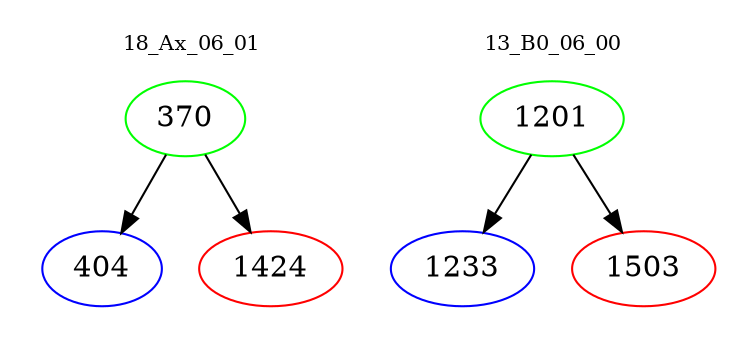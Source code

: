 digraph{
subgraph cluster_0 {
color = white
label = "18_Ax_06_01";
fontsize=10;
T0_370 [label="370", color="green"]
T0_370 -> T0_404 [color="black"]
T0_404 [label="404", color="blue"]
T0_370 -> T0_1424 [color="black"]
T0_1424 [label="1424", color="red"]
}
subgraph cluster_1 {
color = white
label = "13_B0_06_00";
fontsize=10;
T1_1201 [label="1201", color="green"]
T1_1201 -> T1_1233 [color="black"]
T1_1233 [label="1233", color="blue"]
T1_1201 -> T1_1503 [color="black"]
T1_1503 [label="1503", color="red"]
}
}
